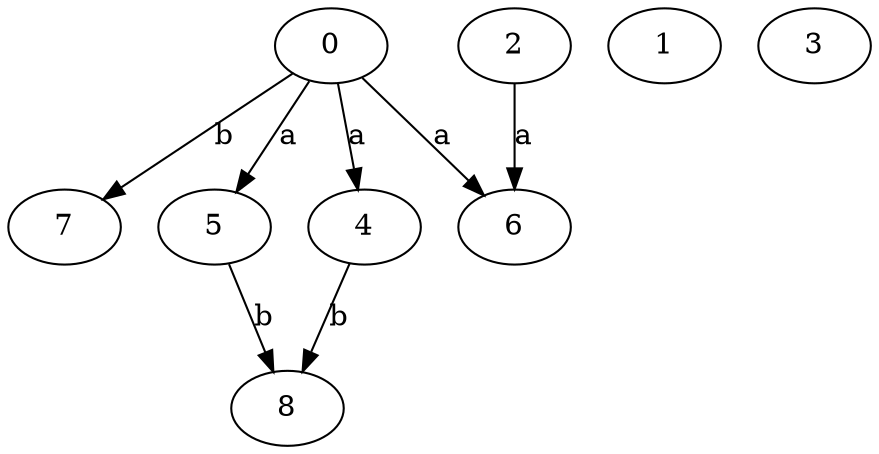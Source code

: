 strict digraph  {
0;
4;
1;
5;
2;
3;
6;
7;
8;
0 -> 4  [label=a];
0 -> 5  [label=a];
0 -> 6  [label=a];
0 -> 7  [label=b];
4 -> 8  [label=b];
5 -> 8  [label=b];
2 -> 6  [label=a];
}
